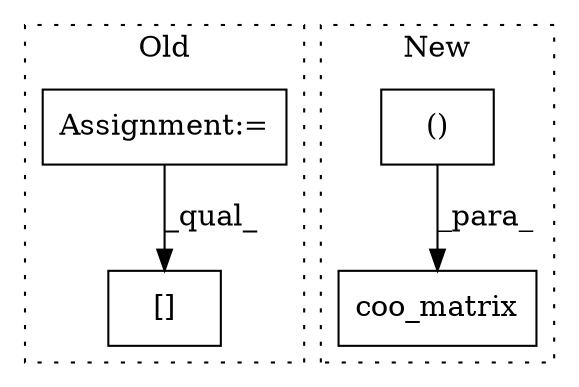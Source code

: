 digraph G {
subgraph cluster0 {
1 [label="[]" a="2" s="3388,3403" l="4,1" shape="box"];
4 [label="Assignment:=" a="7" s="3338" l="1" shape="box"];
label = "Old";
style="dotted";
}
subgraph cluster1 {
2 [label="coo_matrix" a="32" s="3788,3914" l="18,2" shape="box"];
3 [label="()" a="106" s="3831" l="47" shape="box"];
label = "New";
style="dotted";
}
3 -> 2 [label="_para_"];
4 -> 1 [label="_qual_"];
}